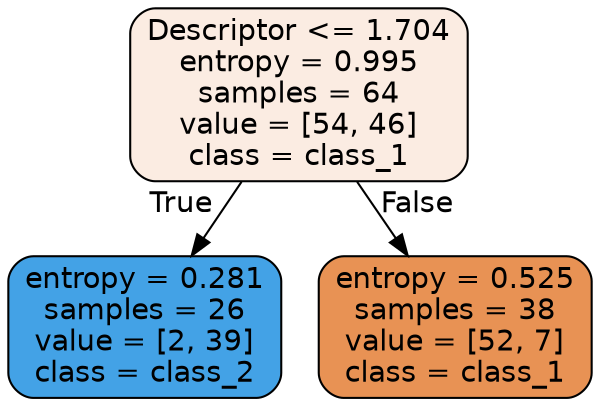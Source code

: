 digraph Tree {
node [shape=box, style="filled, rounded", color="black", fontname="helvetica"] ;
edge [fontname="helvetica"] ;
0 [label="Descriptor <= 1.704\nentropy = 0.995\nsamples = 64\nvalue = [54, 46]\nclass = class_1", fillcolor="#fbece2"] ;
1 [label="entropy = 0.281\nsamples = 26\nvalue = [2, 39]\nclass = class_2", fillcolor="#43a2e6"] ;
0 -> 1 [labeldistance=2.5, labelangle=45, headlabel="True"] ;
2 [label="entropy = 0.525\nsamples = 38\nvalue = [52, 7]\nclass = class_1", fillcolor="#e89254"] ;
0 -> 2 [labeldistance=2.5, labelangle=-45, headlabel="False"] ;
}